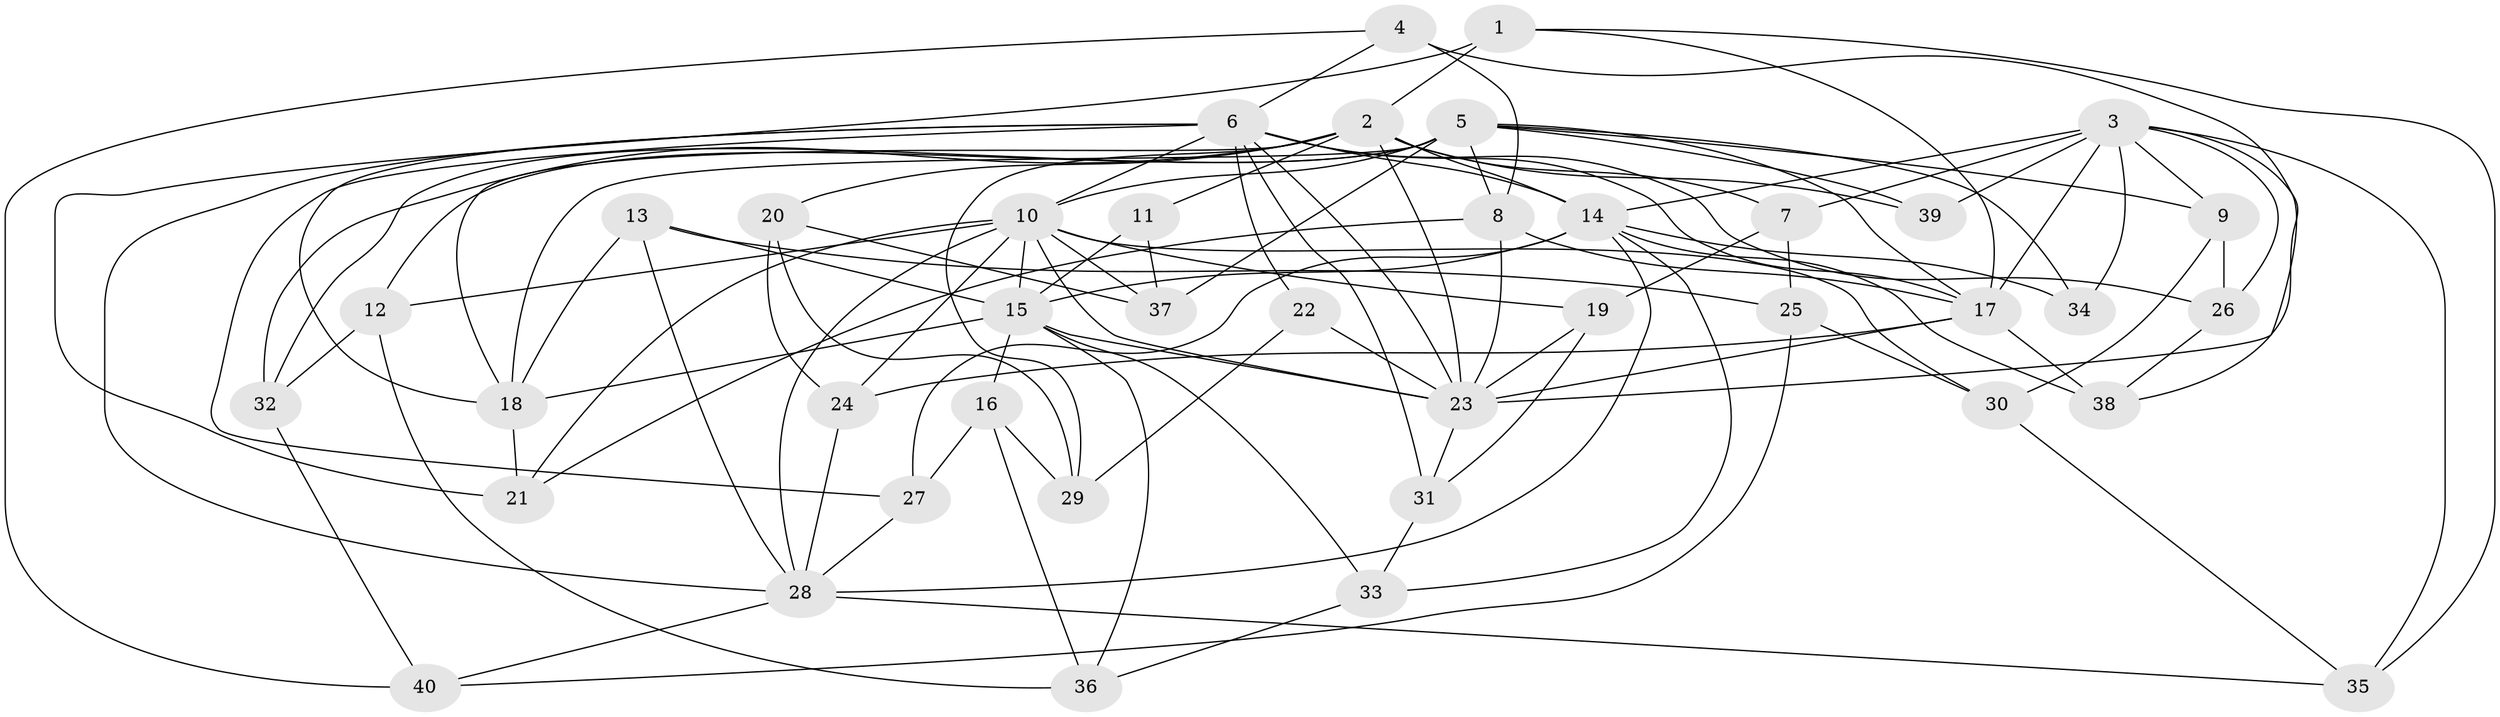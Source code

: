 // original degree distribution, {4: 1.0}
// Generated by graph-tools (version 1.1) at 2025/38/03/09/25 02:38:06]
// undirected, 40 vertices, 107 edges
graph export_dot {
graph [start="1"]
  node [color=gray90,style=filled];
  1;
  2;
  3;
  4;
  5;
  6;
  7;
  8;
  9;
  10;
  11;
  12;
  13;
  14;
  15;
  16;
  17;
  18;
  19;
  20;
  21;
  22;
  23;
  24;
  25;
  26;
  27;
  28;
  29;
  30;
  31;
  32;
  33;
  34;
  35;
  36;
  37;
  38;
  39;
  40;
  1 -- 2 [weight=1.0];
  1 -- 17 [weight=1.0];
  1 -- 21 [weight=1.0];
  1 -- 35 [weight=1.0];
  2 -- 7 [weight=1.0];
  2 -- 11 [weight=1.0];
  2 -- 14 [weight=1.0];
  2 -- 18 [weight=1.0];
  2 -- 20 [weight=1.0];
  2 -- 23 [weight=2.0];
  2 -- 29 [weight=1.0];
  2 -- 32 [weight=1.0];
  2 -- 39 [weight=2.0];
  3 -- 7 [weight=1.0];
  3 -- 9 [weight=1.0];
  3 -- 14 [weight=1.0];
  3 -- 17 [weight=2.0];
  3 -- 26 [weight=1.0];
  3 -- 34 [weight=1.0];
  3 -- 35 [weight=1.0];
  3 -- 38 [weight=1.0];
  3 -- 39 [weight=1.0];
  4 -- 6 [weight=1.0];
  4 -- 8 [weight=1.0];
  4 -- 23 [weight=1.0];
  4 -- 40 [weight=1.0];
  5 -- 8 [weight=1.0];
  5 -- 9 [weight=1.0];
  5 -- 10 [weight=1.0];
  5 -- 12 [weight=1.0];
  5 -- 17 [weight=1.0];
  5 -- 18 [weight=1.0];
  5 -- 32 [weight=1.0];
  5 -- 34 [weight=1.0];
  5 -- 37 [weight=1.0];
  5 -- 39 [weight=1.0];
  6 -- 10 [weight=1.0];
  6 -- 14 [weight=1.0];
  6 -- 17 [weight=1.0];
  6 -- 18 [weight=1.0];
  6 -- 22 [weight=2.0];
  6 -- 23 [weight=1.0];
  6 -- 26 [weight=1.0];
  6 -- 27 [weight=1.0];
  6 -- 28 [weight=1.0];
  6 -- 31 [weight=1.0];
  7 -- 19 [weight=1.0];
  7 -- 25 [weight=1.0];
  8 -- 17 [weight=2.0];
  8 -- 21 [weight=1.0];
  8 -- 23 [weight=1.0];
  9 -- 26 [weight=1.0];
  9 -- 30 [weight=1.0];
  10 -- 12 [weight=1.0];
  10 -- 15 [weight=2.0];
  10 -- 19 [weight=1.0];
  10 -- 21 [weight=1.0];
  10 -- 23 [weight=1.0];
  10 -- 24 [weight=1.0];
  10 -- 28 [weight=1.0];
  10 -- 30 [weight=1.0];
  10 -- 37 [weight=1.0];
  11 -- 15 [weight=2.0];
  11 -- 37 [weight=1.0];
  12 -- 32 [weight=1.0];
  12 -- 36 [weight=1.0];
  13 -- 15 [weight=1.0];
  13 -- 18 [weight=1.0];
  13 -- 25 [weight=1.0];
  13 -- 28 [weight=1.0];
  14 -- 15 [weight=1.0];
  14 -- 27 [weight=1.0];
  14 -- 28 [weight=1.0];
  14 -- 33 [weight=1.0];
  14 -- 34 [weight=2.0];
  14 -- 38 [weight=1.0];
  15 -- 16 [weight=1.0];
  15 -- 18 [weight=1.0];
  15 -- 23 [weight=2.0];
  15 -- 33 [weight=1.0];
  15 -- 36 [weight=1.0];
  16 -- 27 [weight=1.0];
  16 -- 29 [weight=1.0];
  16 -- 36 [weight=1.0];
  17 -- 23 [weight=1.0];
  17 -- 24 [weight=3.0];
  17 -- 38 [weight=1.0];
  18 -- 21 [weight=1.0];
  19 -- 23 [weight=1.0];
  19 -- 31 [weight=1.0];
  20 -- 24 [weight=1.0];
  20 -- 29 [weight=1.0];
  20 -- 37 [weight=1.0];
  22 -- 23 [weight=1.0];
  22 -- 29 [weight=1.0];
  23 -- 31 [weight=1.0];
  24 -- 28 [weight=1.0];
  25 -- 30 [weight=1.0];
  25 -- 40 [weight=1.0];
  26 -- 38 [weight=1.0];
  27 -- 28 [weight=1.0];
  28 -- 35 [weight=1.0];
  28 -- 40 [weight=1.0];
  30 -- 35 [weight=1.0];
  31 -- 33 [weight=1.0];
  32 -- 40 [weight=1.0];
  33 -- 36 [weight=1.0];
}
